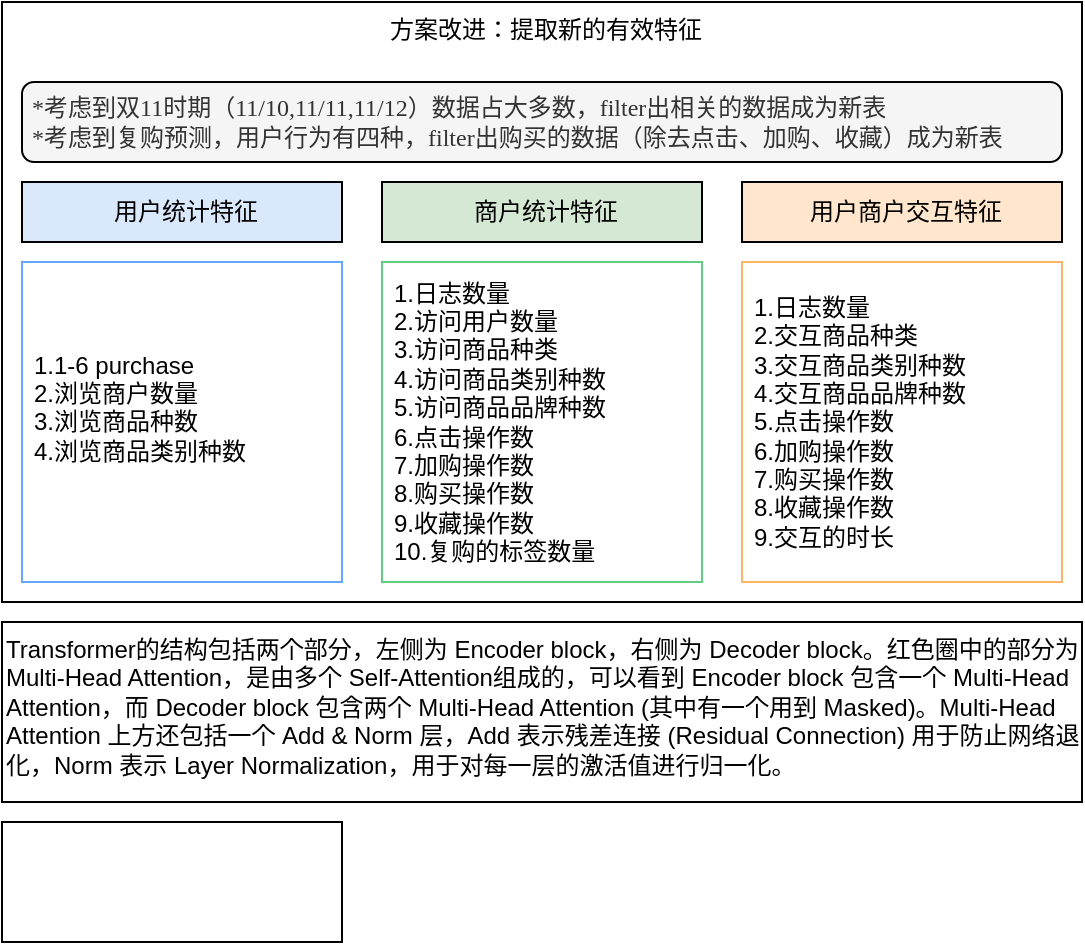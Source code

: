 <mxfile version="24.7.7">
  <diagram name="第 1 页" id="gKLpgoY2S8u-M_VpdHLq">
    <mxGraphModel dx="792" dy="433" grid="1" gridSize="10" guides="1" tooltips="1" connect="1" arrows="1" fold="1" page="0" pageScale="1" pageWidth="827" pageHeight="1169" math="0" shadow="0">
      <root>
        <mxCell id="0" />
        <mxCell id="1" parent="0" />
        <mxCell id="Bud15XnBcccRRGhkxyWZ-5" value="方案改进：提取新的有效特征" style="rounded=0;whiteSpace=wrap;html=1;align=center;verticalAlign=top;spacing=2;spacingLeft=4;strokeColor=#000000;" parent="1" vertex="1">
          <mxGeometry x="30" y="210" width="540" height="300" as="geometry" />
        </mxCell>
        <mxCell id="Bud15XnBcccRRGhkxyWZ-6" value="用户统计特征" style="rounded=0;whiteSpace=wrap;html=1;align=center;verticalAlign=middle;spacing=2;spacingLeft=4;fillColor=#dae8fc;strokeColor=#000000;" parent="1" vertex="1">
          <mxGeometry x="40" y="300" width="160" height="30" as="geometry" />
        </mxCell>
        <mxCell id="Bud15XnBcccRRGhkxyWZ-7" value="1.1-6 purchase&lt;div&gt;2.浏览商户数量&lt;/div&gt;&lt;div&gt;3.&lt;span style=&quot;background-color: initial;&quot;&gt;浏览商品种数&lt;/span&gt;&lt;/div&gt;&lt;div&gt;&lt;span style=&quot;background-color: initial;&quot;&gt;4.浏览商品类别种数&lt;/span&gt;&lt;/div&gt;&lt;div&gt;&lt;br&gt;&lt;/div&gt;" style="rounded=0;whiteSpace=wrap;html=1;align=left;verticalAlign=middle;spacing=2;spacingLeft=4;fillColor=#FFFFFF;strokeColor=#63A7FF;" parent="1" vertex="1">
          <mxGeometry x="40" y="340" width="160" height="160" as="geometry" />
        </mxCell>
        <mxCell id="Bud15XnBcccRRGhkxyWZ-1" value="商户统计特征" style="rounded=0;whiteSpace=wrap;html=1;align=center;verticalAlign=middle;spacing=2;spacingLeft=4;fillColor=#d5e8d4;strokeColor=#000000;" parent="1" vertex="1">
          <mxGeometry x="220" y="300" width="160" height="30" as="geometry" />
        </mxCell>
        <mxCell id="Bud15XnBcccRRGhkxyWZ-2" value="用户商户交互特征" style="rounded=0;whiteSpace=wrap;html=1;align=center;verticalAlign=middle;spacing=2;spacingLeft=4;fillColor=#ffe6cc;strokeColor=default;" parent="1" vertex="1">
          <mxGeometry x="400" y="300" width="160" height="30" as="geometry" />
        </mxCell>
        <mxCell id="Bud15XnBcccRRGhkxyWZ-3" value="1.日志数量&lt;div&gt;2.访问用户数量&lt;/div&gt;&lt;div&gt;3.访问商品种类&lt;/div&gt;&lt;div&gt;4.访问商品类别种数&lt;/div&gt;&lt;div&gt;5.访问商品品牌种数&lt;/div&gt;&lt;div&gt;&lt;div&gt;&lt;span style=&quot;background-color: initial;&quot;&gt;6.点击操作数&lt;/span&gt;&lt;/div&gt;&lt;div&gt;&lt;span style=&quot;background-color: initial;&quot;&gt;7.加购操作数&lt;/span&gt;&lt;/div&gt;&lt;div&gt;&lt;span style=&quot;background-color: initial;&quot;&gt;8.购买操作数&lt;/span&gt;&lt;/div&gt;&lt;div&gt;&lt;span style=&quot;background-color: initial;&quot;&gt;9.收藏操作数&lt;/span&gt;&lt;/div&gt;&lt;/div&gt;&lt;div&gt;&lt;span style=&quot;background-color: initial;&quot;&gt;10.复购的标签数量&lt;/span&gt;&lt;/div&gt;" style="rounded=0;whiteSpace=wrap;html=1;align=left;verticalAlign=middle;spacing=2;spacingLeft=4;fillColor=#FFFFFF;strokeColor=#62CC82;" parent="1" vertex="1">
          <mxGeometry x="220" y="340" width="160" height="160" as="geometry" />
        </mxCell>
        <mxCell id="Bud15XnBcccRRGhkxyWZ-4" value="1.日志数量&lt;div&gt;&lt;div&gt;2.交互商品种类&lt;/div&gt;&lt;div&gt;3.交互商品类别种数&lt;/div&gt;&lt;div&gt;4.交互商品品牌种数&lt;/div&gt;&lt;div&gt;&lt;div&gt;&lt;span style=&quot;background-color: initial;&quot;&gt;5.点击操作数&lt;/span&gt;&lt;/div&gt;&lt;div&gt;&lt;span style=&quot;background-color: initial;&quot;&gt;6.加购操作数&lt;/span&gt;&lt;/div&gt;&lt;div&gt;&lt;span style=&quot;background-color: initial;&quot;&gt;7.购买操作数&lt;/span&gt;&lt;/div&gt;&lt;div&gt;&lt;span style=&quot;background-color: initial;&quot;&gt;8.收藏操作数&lt;/span&gt;&lt;/div&gt;&lt;/div&gt;&lt;/div&gt;&lt;div&gt;&lt;span style=&quot;background-color: initial;&quot;&gt;9.交互的时长&lt;/span&gt;&lt;/div&gt;" style="rounded=0;whiteSpace=wrap;html=1;align=left;verticalAlign=middle;spacing=2;spacingLeft=4;fillColor=#FFFFFF;strokeColor=#FFB366;" parent="1" vertex="1">
          <mxGeometry x="400" y="340" width="160" height="160" as="geometry" />
        </mxCell>
        <mxCell id="Bud15XnBcccRRGhkxyWZ-10" value="*考虑到双&lt;font face=&quot;Times New Roman&quot;&gt;11&lt;/font&gt;时期&lt;font face=&quot;Times New Roman&quot;&gt;（11/10,11/11,11/12）&lt;/font&gt;数据占大多数，&lt;font face=&quot;Times New Roman&quot;&gt;filter&lt;/font&gt;出相关的数据成为新表&lt;div&gt;*考虑到复购预测，用户行为有四种，&lt;font face=&quot;Times New Roman&quot;&gt;filter&lt;/font&gt;出购买的数据（除去点击、加购、收藏）成为新表&lt;/div&gt;" style="rounded=1;whiteSpace=wrap;html=1;fillColor=#f5f5f5;fontColor=#333333;strokeColor=#000000;align=left;fontFamily=宋体;spacingLeft=3;" parent="1" vertex="1">
          <mxGeometry x="40" y="250" width="520" height="40" as="geometry" />
        </mxCell>
        <mxCell id="Bud15XnBcccRRGhkxyWZ-11" value="&lt;div&gt;Transformer的结构包括两个部分，左侧为 Encoder block，右侧为 Decoder block。红色圈中的部分为 Multi-Head Attention，是由多个 Self-Attention组成的，可以看到 Encoder block 包含一个 Multi-Head Attention，而 Decoder block 包含两个 Multi-Head Attention (其中有一个用到 Masked)。Multi-Head Attention 上方还包括一个 Add &amp;amp; Norm 层，Add 表示残差连接 (Residual Connection) 用于防止网络退化，Norm 表示 Layer Normalization，用于对每一层的激活值进行归一化。&lt;/div&gt;" style="rounded=0;whiteSpace=wrap;html=1;align=left;verticalAlign=top;fontFamily=Helvetica;" parent="1" vertex="1">
          <mxGeometry x="30" y="520" width="540" height="90" as="geometry" />
        </mxCell>
        <mxCell id="JjTOLDDBgXwDuFkx_w50-3" value="" style="rounded=0;whiteSpace=wrap;html=1;align=left;verticalAlign=top;fontFamily=宋体;spacingLeft=2;" vertex="1" parent="1">
          <mxGeometry x="30" y="620" width="170" height="60" as="geometry" />
        </mxCell>
      </root>
    </mxGraphModel>
  </diagram>
</mxfile>
